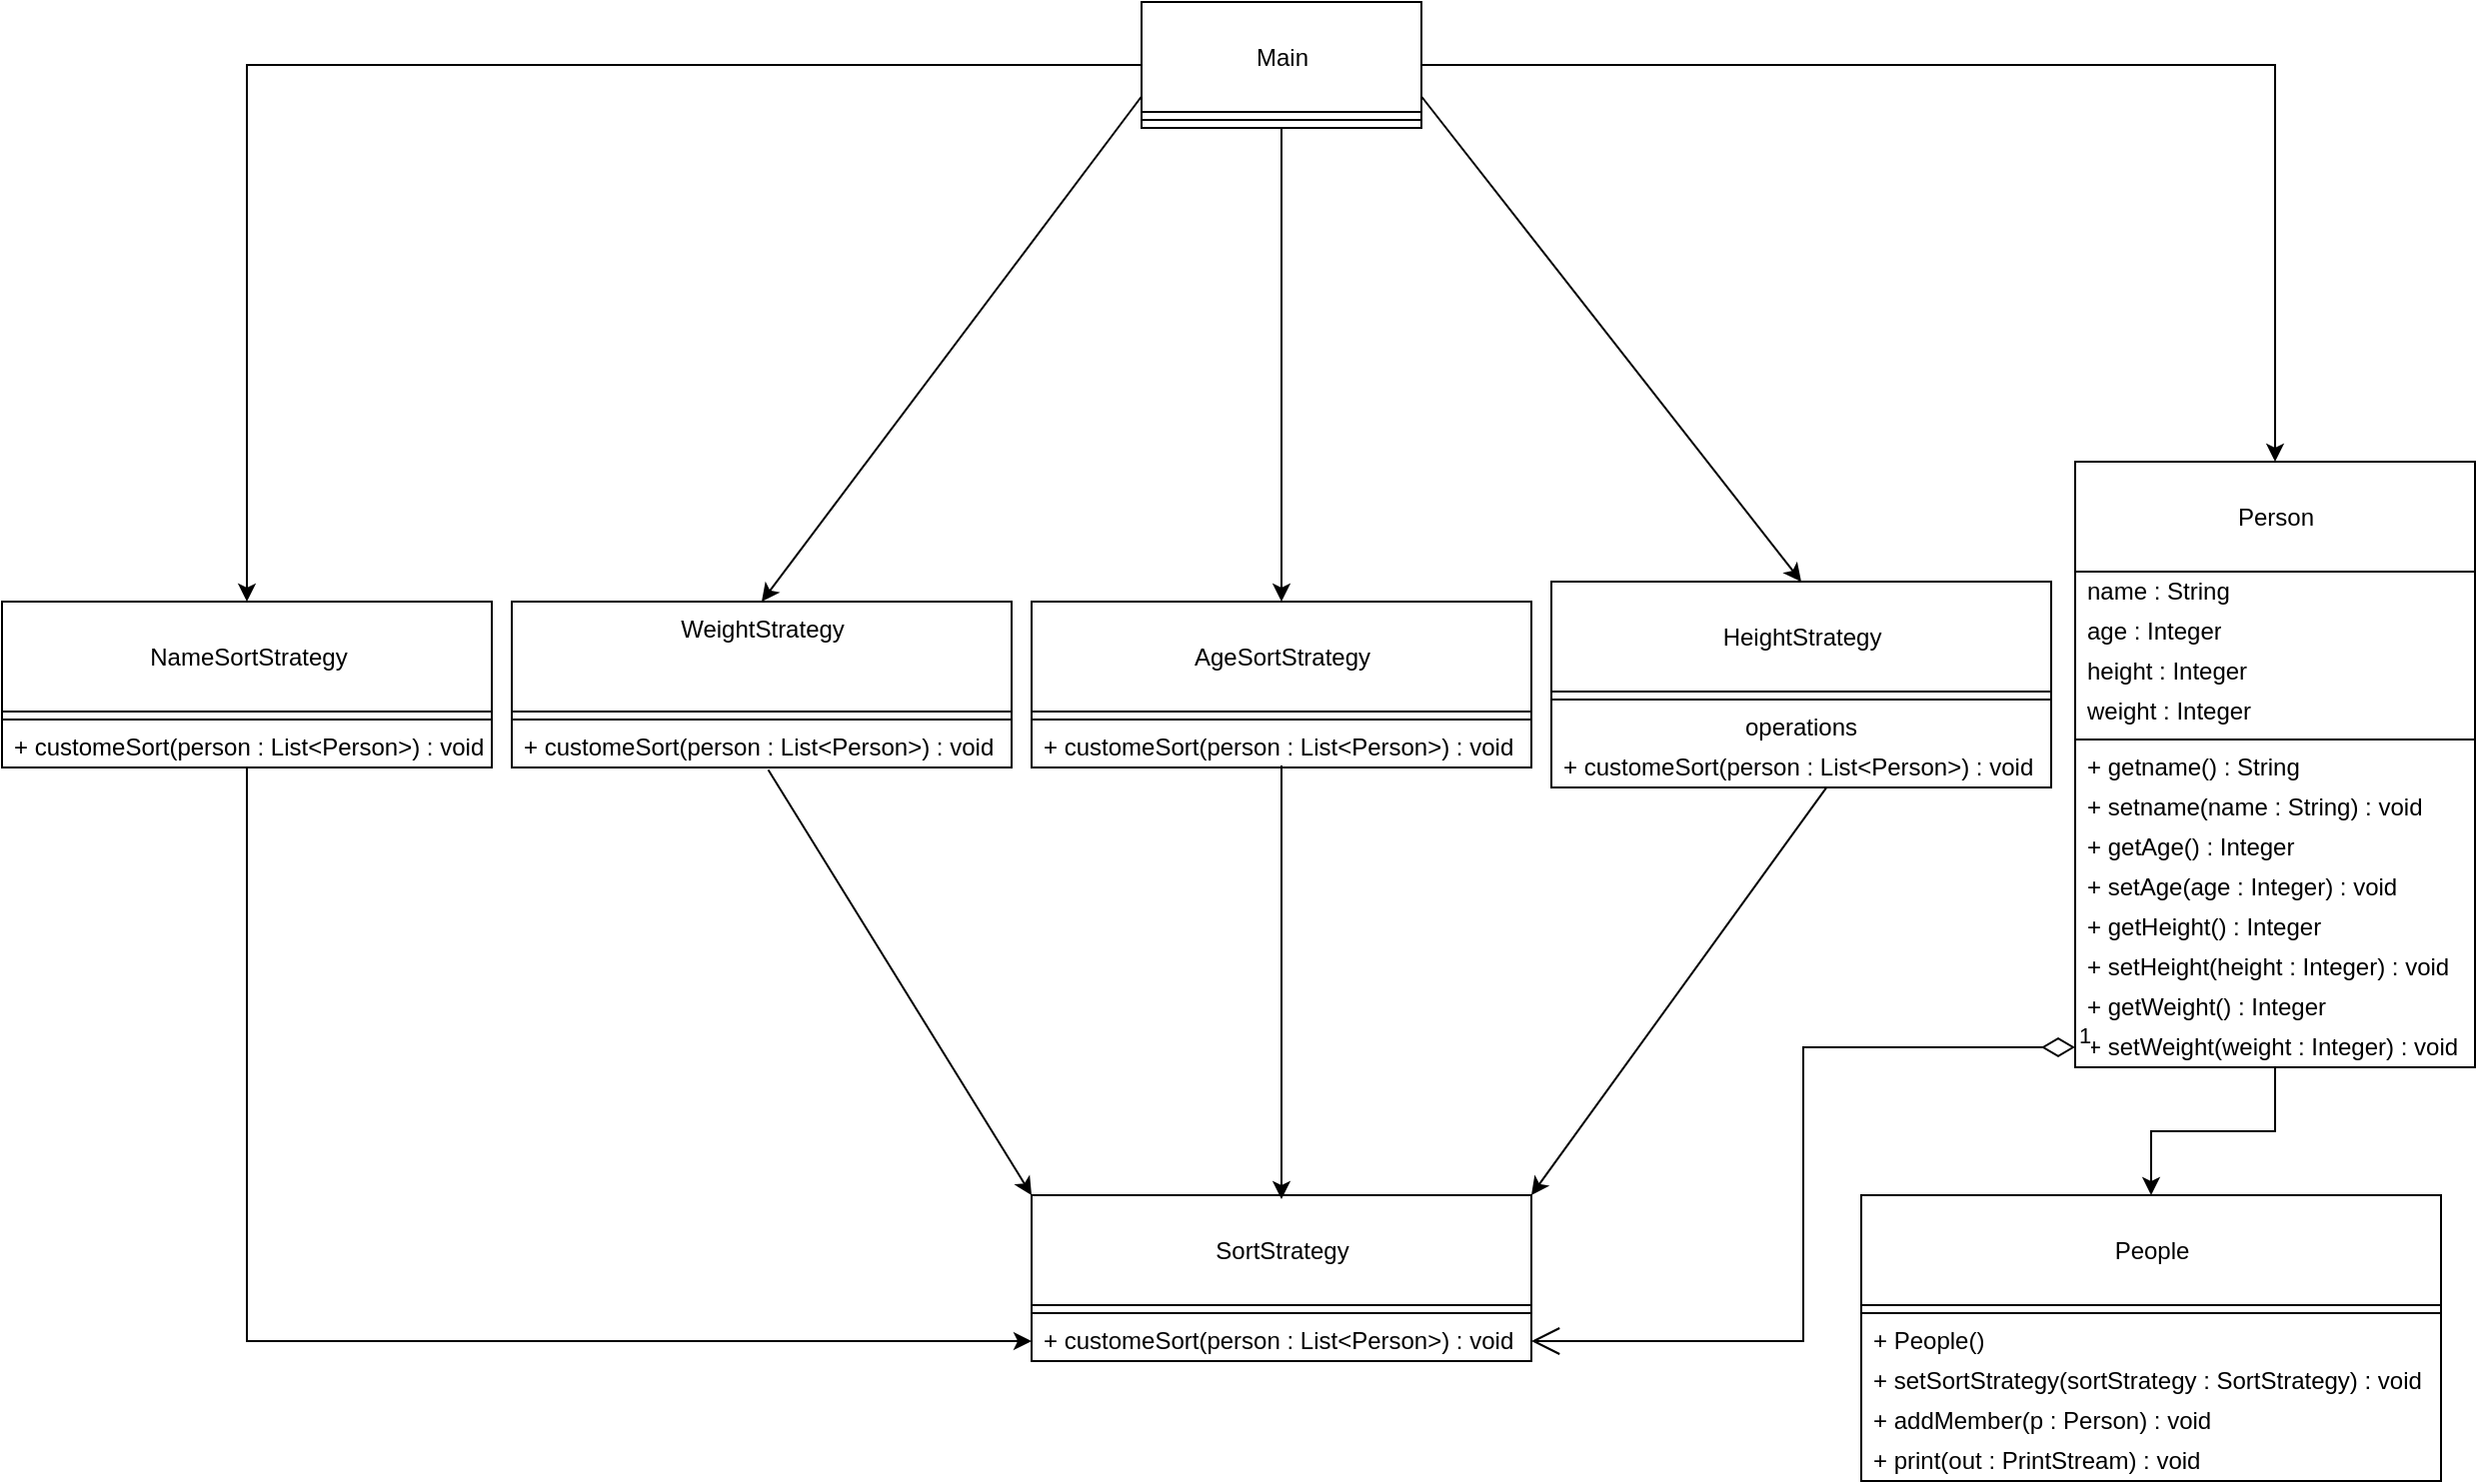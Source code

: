 <mxfile version="17.4.6" type="device"><diagram id="Dw5IVcibQmmpq7w3Q5rz" name="Page-1"><mxGraphModel dx="2873" dy="925" grid="1" gridSize="10" guides="1" tooltips="1" connect="1" arrows="1" fold="1" page="1" pageScale="1" pageWidth="1200" pageHeight="1920" math="0" shadow="0"><root><mxCell id="0"/><mxCell id="1" parent="0"/><mxCell id="lprnqKCC2EomnJfQSD4K-40" style="edgeStyle=orthogonalEdgeStyle;rounded=0;orthogonalLoop=1;jettySize=auto;html=1;entryX=0.5;entryY=0;entryDx=0;entryDy=0;" parent="1" source="lprnqKCC2EomnJfQSD4K-1" target="lprnqKCC2EomnJfQSD4K-17" edge="1"><mxGeometry relative="1" as="geometry"/></mxCell><mxCell id="lprnqKCC2EomnJfQSD4K-67" style="edgeStyle=orthogonalEdgeStyle;rounded=0;orthogonalLoop=1;jettySize=auto;html=1;" parent="1" source="lprnqKCC2EomnJfQSD4K-1" target="lprnqKCC2EomnJfQSD4K-59" edge="1"><mxGeometry relative="1" as="geometry"/></mxCell><mxCell id="lprnqKCC2EomnJfQSD4K-1" value="&lt;br&gt;Main" style="swimlane;fontStyle=0;align=center;verticalAlign=top;childLayout=stackLayout;horizontal=1;startSize=55;horizontalStack=0;resizeParent=1;resizeParentMax=0;resizeLast=0;collapsible=0;marginBottom=0;html=1;" parent="1" vertex="1"><mxGeometry x="-70" y="100" width="140" height="63" as="geometry"/></mxCell><mxCell id="lprnqKCC2EomnJfQSD4K-6" value="" style="line;strokeWidth=1;fillColor=none;align=left;verticalAlign=middle;spacingTop=-1;spacingLeft=3;spacingRight=3;rotatable=0;labelPosition=right;points=[];portConstraint=eastwest;" parent="lprnqKCC2EomnJfQSD4K-1" vertex="1"><mxGeometry y="55" width="140" height="8" as="geometry"/></mxCell><mxCell id="lprnqKCC2EomnJfQSD4K-9" value="&lt;br&gt;HeightStrategy" style="swimlane;fontStyle=0;align=center;verticalAlign=top;childLayout=stackLayout;horizontal=1;startSize=55;horizontalStack=0;resizeParent=1;resizeParentMax=0;resizeLast=0;collapsible=0;marginBottom=0;html=1;" parent="1" vertex="1"><mxGeometry x="135" y="390" width="250" height="103" as="geometry"/></mxCell><mxCell id="lprnqKCC2EomnJfQSD4K-14" value="" style="line;strokeWidth=1;fillColor=none;align=left;verticalAlign=middle;spacingTop=-1;spacingLeft=3;spacingRight=3;rotatable=0;labelPosition=right;points=[];portConstraint=eastwest;" parent="lprnqKCC2EomnJfQSD4K-9" vertex="1"><mxGeometry y="55" width="250" height="8" as="geometry"/></mxCell><mxCell id="lprnqKCC2EomnJfQSD4K-15" value="operations" style="text;html=1;strokeColor=none;fillColor=none;align=center;verticalAlign=middle;spacingLeft=4;spacingRight=4;overflow=hidden;rotatable=0;points=[[0,0.5],[1,0.5]];portConstraint=eastwest;" parent="lprnqKCC2EomnJfQSD4K-9" vertex="1"><mxGeometry y="63" width="250" height="20" as="geometry"/></mxCell><mxCell id="lprnqKCC2EomnJfQSD4K-16" value="+ customeSort(person : List&amp;lt;Person&amp;gt;) : void" style="text;html=1;strokeColor=none;fillColor=none;align=left;verticalAlign=middle;spacingLeft=4;spacingRight=4;overflow=hidden;rotatable=0;points=[[0,0.5],[1,0.5]];portConstraint=eastwest;" parent="lprnqKCC2EomnJfQSD4K-9" vertex="1"><mxGeometry y="83" width="250" height="20" as="geometry"/></mxCell><mxCell id="lprnqKCC2EomnJfQSD4K-100" style="edgeStyle=orthogonalEdgeStyle;rounded=0;orthogonalLoop=1;jettySize=auto;html=1;entryX=0.5;entryY=0;entryDx=0;entryDy=0;" parent="1" source="lprnqKCC2EomnJfQSD4K-17" target="lprnqKCC2EomnJfQSD4K-90" edge="1"><mxGeometry relative="1" as="geometry"/></mxCell><mxCell id="lprnqKCC2EomnJfQSD4K-17" value="&lt;br&gt;Person" style="swimlane;fontStyle=0;align=center;verticalAlign=top;childLayout=stackLayout;horizontal=1;startSize=55;horizontalStack=0;resizeParent=1;resizeParentMax=0;resizeLast=0;collapsible=0;marginBottom=0;html=1;" parent="1" vertex="1"><mxGeometry x="397" y="330" width="200" height="303" as="geometry"/></mxCell><mxCell id="lprnqKCC2EomnJfQSD4K-19" value="&lt;span style=&quot;text-align: center&quot;&gt;name : String&lt;/span&gt;" style="text;html=1;strokeColor=none;fillColor=none;align=left;verticalAlign=middle;spacingLeft=4;spacingRight=4;overflow=hidden;rotatable=0;points=[[0,0.5],[1,0.5]];portConstraint=eastwest;" parent="lprnqKCC2EomnJfQSD4K-17" vertex="1"><mxGeometry y="55" width="200" height="20" as="geometry"/></mxCell><mxCell id="lprnqKCC2EomnJfQSD4K-26" value="&lt;span style=&quot;text-align: center&quot;&gt;age : Integer&lt;/span&gt;" style="text;html=1;strokeColor=none;fillColor=none;align=left;verticalAlign=middle;spacingLeft=4;spacingRight=4;overflow=hidden;rotatable=0;points=[[0,0.5],[1,0.5]];portConstraint=eastwest;" parent="lprnqKCC2EomnJfQSD4K-17" vertex="1"><mxGeometry y="75" width="200" height="20" as="geometry"/></mxCell><mxCell id="lprnqKCC2EomnJfQSD4K-27" value="&lt;span style=&quot;text-align: center&quot;&gt;height : Integer&lt;/span&gt;" style="text;html=1;strokeColor=none;fillColor=none;align=left;verticalAlign=middle;spacingLeft=4;spacingRight=4;overflow=hidden;rotatable=0;points=[[0,0.5],[1,0.5]];portConstraint=eastwest;" parent="lprnqKCC2EomnJfQSD4K-17" vertex="1"><mxGeometry y="95" width="200" height="20" as="geometry"/></mxCell><mxCell id="lprnqKCC2EomnJfQSD4K-28" value="&lt;span style=&quot;text-align: center&quot;&gt;weight : Integer&lt;/span&gt;" style="text;html=1;strokeColor=none;fillColor=none;align=left;verticalAlign=middle;spacingLeft=4;spacingRight=4;overflow=hidden;rotatable=0;points=[[0,0.5],[1,0.5]];portConstraint=eastwest;" parent="lprnqKCC2EomnJfQSD4K-17" vertex="1"><mxGeometry y="115" width="200" height="20" as="geometry"/></mxCell><mxCell id="lprnqKCC2EomnJfQSD4K-22" value="" style="line;strokeWidth=1;fillColor=none;align=left;verticalAlign=middle;spacingTop=-1;spacingLeft=3;spacingRight=3;rotatable=0;labelPosition=right;points=[];portConstraint=eastwest;" parent="lprnqKCC2EomnJfQSD4K-17" vertex="1"><mxGeometry y="135" width="200" height="8" as="geometry"/></mxCell><mxCell id="lprnqKCC2EomnJfQSD4K-29" value="&lt;span style=&quot;text-align: center&quot;&gt;+ getname() : String&lt;/span&gt;" style="text;html=1;strokeColor=none;fillColor=none;align=left;verticalAlign=middle;spacingLeft=4;spacingRight=4;overflow=hidden;rotatable=0;points=[[0,0.5],[1,0.5]];portConstraint=eastwest;" parent="lprnqKCC2EomnJfQSD4K-17" vertex="1"><mxGeometry y="143" width="200" height="20" as="geometry"/></mxCell><mxCell id="lprnqKCC2EomnJfQSD4K-30" value="&lt;span style=&quot;text-align: center&quot;&gt;+ setname(name : String) : void&lt;/span&gt;" style="text;html=1;strokeColor=none;fillColor=none;align=left;verticalAlign=middle;spacingLeft=4;spacingRight=4;overflow=hidden;rotatable=0;points=[[0,0.5],[1,0.5]];portConstraint=eastwest;" parent="lprnqKCC2EomnJfQSD4K-17" vertex="1"><mxGeometry y="163" width="200" height="20" as="geometry"/></mxCell><mxCell id="lprnqKCC2EomnJfQSD4K-32" value="+ getAge() : Integer" style="text;html=1;strokeColor=none;fillColor=none;align=left;verticalAlign=middle;spacingLeft=4;spacingRight=4;overflow=hidden;rotatable=0;points=[[0,0.5],[1,0.5]];portConstraint=eastwest;" parent="lprnqKCC2EomnJfQSD4K-17" vertex="1"><mxGeometry y="183" width="200" height="20" as="geometry"/></mxCell><mxCell id="lprnqKCC2EomnJfQSD4K-33" value="+ setAge(age : Integer) : void" style="text;html=1;strokeColor=none;fillColor=none;align=left;verticalAlign=middle;spacingLeft=4;spacingRight=4;overflow=hidden;rotatable=0;points=[[0,0.5],[1,0.5]];portConstraint=eastwest;" parent="lprnqKCC2EomnJfQSD4K-17" vertex="1"><mxGeometry y="203" width="200" height="20" as="geometry"/></mxCell><mxCell id="lprnqKCC2EomnJfQSD4K-36" value="+ getHeight() : Integer" style="text;html=1;strokeColor=none;fillColor=none;align=left;verticalAlign=middle;spacingLeft=4;spacingRight=4;overflow=hidden;rotatable=0;points=[[0,0.5],[1,0.5]];portConstraint=eastwest;" parent="lprnqKCC2EomnJfQSD4K-17" vertex="1"><mxGeometry y="223" width="200" height="20" as="geometry"/></mxCell><mxCell id="lprnqKCC2EomnJfQSD4K-37" value="+ setHeight(height : Integer) : void" style="text;html=1;strokeColor=none;fillColor=none;align=left;verticalAlign=middle;spacingLeft=4;spacingRight=4;overflow=hidden;rotatable=0;points=[[0,0.5],[1,0.5]];portConstraint=eastwest;" parent="lprnqKCC2EomnJfQSD4K-17" vertex="1"><mxGeometry y="243" width="200" height="20" as="geometry"/></mxCell><mxCell id="lprnqKCC2EomnJfQSD4K-38" value="+ getWeight() : Integer" style="text;html=1;strokeColor=none;fillColor=none;align=left;verticalAlign=middle;spacingLeft=4;spacingRight=4;overflow=hidden;rotatable=0;points=[[0,0.5],[1,0.5]];portConstraint=eastwest;" parent="lprnqKCC2EomnJfQSD4K-17" vertex="1"><mxGeometry y="263" width="200" height="20" as="geometry"/></mxCell><mxCell id="lprnqKCC2EomnJfQSD4K-39" value="+ setWeight(weight : Integer) : void" style="text;html=1;strokeColor=none;fillColor=none;align=left;verticalAlign=middle;spacingLeft=4;spacingRight=4;overflow=hidden;rotatable=0;points=[[0,0.5],[1,0.5]];portConstraint=eastwest;" parent="lprnqKCC2EomnJfQSD4K-17" vertex="1"><mxGeometry y="283" width="200" height="20" as="geometry"/></mxCell><mxCell id="lprnqKCC2EomnJfQSD4K-41" value="&lt;br&gt;AgeSortStrategy" style="swimlane;fontStyle=0;align=center;verticalAlign=top;childLayout=stackLayout;horizontal=1;startSize=55;horizontalStack=0;resizeParent=1;resizeParentMax=0;resizeLast=0;collapsible=0;marginBottom=0;html=1;" parent="1" vertex="1"><mxGeometry x="-125" y="400" width="250" height="83" as="geometry"/></mxCell><mxCell id="lprnqKCC2EomnJfQSD4K-46" value="" style="line;strokeWidth=1;fillColor=none;align=left;verticalAlign=middle;spacingTop=-1;spacingLeft=3;spacingRight=3;rotatable=0;labelPosition=right;points=[];portConstraint=eastwest;" parent="lprnqKCC2EomnJfQSD4K-41" vertex="1"><mxGeometry y="55" width="250" height="8" as="geometry"/></mxCell><mxCell id="lprnqKCC2EomnJfQSD4K-34" value="+ customeSort(person : List&amp;lt;Person&amp;gt;) : void" style="text;html=1;strokeColor=none;fillColor=none;align=left;verticalAlign=middle;spacingLeft=4;spacingRight=4;overflow=hidden;rotatable=0;points=[[0,0.5],[1,0.5]];portConstraint=eastwest;" parent="lprnqKCC2EomnJfQSD4K-41" vertex="1"><mxGeometry y="63" width="250" height="20" as="geometry"/></mxCell><mxCell id="lprnqKCC2EomnJfQSD4K-51" value="WeightStrategy" style="swimlane;fontStyle=0;align=center;verticalAlign=top;childLayout=stackLayout;horizontal=1;startSize=55;horizontalStack=0;resizeParent=1;resizeParentMax=0;resizeLast=0;collapsible=0;marginBottom=0;html=1;" parent="1" vertex="1"><mxGeometry x="-385" y="400" width="250" height="83" as="geometry"/></mxCell><mxCell id="lprnqKCC2EomnJfQSD4K-56" value="" style="line;strokeWidth=1;fillColor=none;align=left;verticalAlign=middle;spacingTop=-1;spacingLeft=3;spacingRight=3;rotatable=0;labelPosition=right;points=[];portConstraint=eastwest;" parent="lprnqKCC2EomnJfQSD4K-51" vertex="1"><mxGeometry y="55" width="250" height="8" as="geometry"/></mxCell><mxCell id="lprnqKCC2EomnJfQSD4K-49" value="+ customeSort(person : List&amp;lt;Person&amp;gt;) : void" style="text;html=1;strokeColor=none;fillColor=none;align=left;verticalAlign=middle;spacingLeft=4;spacingRight=4;overflow=hidden;rotatable=0;points=[[0,0.5],[1,0.5]];portConstraint=eastwest;" parent="lprnqKCC2EomnJfQSD4K-51" vertex="1"><mxGeometry y="63" width="250" height="20" as="geometry"/></mxCell><mxCell id="lprnqKCC2EomnJfQSD4K-83" style="edgeStyle=orthogonalEdgeStyle;rounded=0;orthogonalLoop=1;jettySize=auto;html=1;entryX=0;entryY=0.5;entryDx=0;entryDy=0;" parent="1" source="lprnqKCC2EomnJfQSD4K-59" target="lprnqKCC2EomnJfQSD4K-81" edge="1"><mxGeometry relative="1" as="geometry"/></mxCell><mxCell id="lprnqKCC2EomnJfQSD4K-59" value="&lt;br&gt;NameSortStrategy" style="swimlane;fontStyle=0;align=center;verticalAlign=top;childLayout=stackLayout;horizontal=1;startSize=55;horizontalStack=0;resizeParent=1;resizeParentMax=0;resizeLast=0;collapsible=0;marginBottom=0;html=1;" parent="1" vertex="1"><mxGeometry x="-640" y="400" width="245" height="83" as="geometry"/></mxCell><mxCell id="lprnqKCC2EomnJfQSD4K-64" value="" style="line;strokeWidth=1;fillColor=none;align=left;verticalAlign=middle;spacingTop=-1;spacingLeft=3;spacingRight=3;rotatable=0;labelPosition=right;points=[];portConstraint=eastwest;" parent="lprnqKCC2EomnJfQSD4K-59" vertex="1"><mxGeometry y="55" width="245" height="8" as="geometry"/></mxCell><mxCell id="lprnqKCC2EomnJfQSD4K-50" value="+ customeSort(person : List&amp;lt;Person&amp;gt;) : void" style="text;html=1;strokeColor=none;fillColor=none;align=left;verticalAlign=middle;spacingLeft=4;spacingRight=4;overflow=hidden;rotatable=0;points=[[0,0.5],[1,0.5]];portConstraint=eastwest;" parent="lprnqKCC2EomnJfQSD4K-59" vertex="1"><mxGeometry y="63" width="245" height="20" as="geometry"/></mxCell><mxCell id="lprnqKCC2EomnJfQSD4K-68" value="" style="endArrow=classic;html=1;rounded=0;exitX=0;exitY=0.75;exitDx=0;exitDy=0;entryX=0.5;entryY=0;entryDx=0;entryDy=0;" parent="1" source="lprnqKCC2EomnJfQSD4K-1" target="lprnqKCC2EomnJfQSD4K-51" edge="1"><mxGeometry width="50" height="50" relative="1" as="geometry"><mxPoint x="-10" y="450" as="sourcePoint"/><mxPoint x="40" y="400" as="targetPoint"/></mxGeometry></mxCell><mxCell id="lprnqKCC2EomnJfQSD4K-69" value="" style="endArrow=classic;html=1;rounded=0;exitX=0.5;exitY=1;exitDx=0;exitDy=0;entryX=0.5;entryY=0;entryDx=0;entryDy=0;" parent="1" source="lprnqKCC2EomnJfQSD4K-1" target="lprnqKCC2EomnJfQSD4K-41" edge="1"><mxGeometry width="50" height="50" relative="1" as="geometry"><mxPoint x="-10" y="450" as="sourcePoint"/><mxPoint x="40" y="400" as="targetPoint"/></mxGeometry></mxCell><mxCell id="lprnqKCC2EomnJfQSD4K-70" value="" style="endArrow=classic;html=1;rounded=0;exitX=1;exitY=0.75;exitDx=0;exitDy=0;entryX=0.5;entryY=0;entryDx=0;entryDy=0;" parent="1" source="lprnqKCC2EomnJfQSD4K-1" target="lprnqKCC2EomnJfQSD4K-9" edge="1"><mxGeometry width="50" height="50" relative="1" as="geometry"><mxPoint x="-10" y="450" as="sourcePoint"/><mxPoint x="40" y="400" as="targetPoint"/></mxGeometry></mxCell><mxCell id="lprnqKCC2EomnJfQSD4K-71" value="&lt;br&gt;SortStrategy" style="swimlane;fontStyle=0;align=center;verticalAlign=top;childLayout=stackLayout;horizontal=1;startSize=55;horizontalStack=0;resizeParent=1;resizeParentMax=0;resizeLast=0;collapsible=0;marginBottom=0;html=1;" parent="1" vertex="1"><mxGeometry x="-125" y="697" width="250" height="83" as="geometry"/></mxCell><mxCell id="lprnqKCC2EomnJfQSD4K-76" value="" style="line;strokeWidth=1;fillColor=none;align=left;verticalAlign=middle;spacingTop=-1;spacingLeft=3;spacingRight=3;rotatable=0;labelPosition=right;points=[];portConstraint=eastwest;" parent="lprnqKCC2EomnJfQSD4K-71" vertex="1"><mxGeometry y="55" width="250" height="8" as="geometry"/></mxCell><mxCell id="lprnqKCC2EomnJfQSD4K-81" value="+ customeSort(person : List&amp;lt;Person&amp;gt;) : void" style="text;html=1;strokeColor=none;fillColor=none;align=left;verticalAlign=middle;spacingLeft=4;spacingRight=4;overflow=hidden;rotatable=0;points=[[0,0.5],[1,0.5]];portConstraint=eastwest;" parent="lprnqKCC2EomnJfQSD4K-71" vertex="1"><mxGeometry y="63" width="250" height="20" as="geometry"/></mxCell><mxCell id="lprnqKCC2EomnJfQSD4K-82" value="" style="endArrow=classic;html=1;rounded=0;entryX=0.5;entryY=0;entryDx=0;entryDy=0;" parent="1" edge="1"><mxGeometry width="50" height="50" relative="1" as="geometry"><mxPoint y="482" as="sourcePoint"/><mxPoint y="699" as="targetPoint"/></mxGeometry></mxCell><mxCell id="lprnqKCC2EomnJfQSD4K-86" value="" style="endArrow=classic;html=1;rounded=0;exitX=0.513;exitY=1.055;exitDx=0;exitDy=0;exitPerimeter=0;entryX=0;entryY=0;entryDx=0;entryDy=0;" parent="1" source="lprnqKCC2EomnJfQSD4K-49" target="lprnqKCC2EomnJfQSD4K-71" edge="1"><mxGeometry width="50" height="50" relative="1" as="geometry"><mxPoint x="-60" y="640" as="sourcePoint"/><mxPoint x="-10" y="590" as="targetPoint"/></mxGeometry></mxCell><mxCell id="lprnqKCC2EomnJfQSD4K-87" value="" style="endArrow=classic;html=1;rounded=0;exitX=0.55;exitY=1.009;exitDx=0;exitDy=0;exitPerimeter=0;entryX=1;entryY=0;entryDx=0;entryDy=0;" parent="1" source="lprnqKCC2EomnJfQSD4K-16" target="lprnqKCC2EomnJfQSD4K-71" edge="1"><mxGeometry width="50" height="50" relative="1" as="geometry"><mxPoint x="-60" y="640" as="sourcePoint"/><mxPoint x="-10" y="590" as="targetPoint"/></mxGeometry></mxCell><mxCell id="lprnqKCC2EomnJfQSD4K-88" value="1" style="endArrow=open;html=1;endSize=12;startArrow=diamondThin;startSize=14;startFill=0;edgeStyle=orthogonalEdgeStyle;align=left;verticalAlign=bottom;rounded=0;entryX=1;entryY=0.5;entryDx=0;entryDy=0;" parent="1" source="lprnqKCC2EomnJfQSD4K-39" target="lprnqKCC2EomnJfQSD4K-81" edge="1"><mxGeometry x="-1" y="3" relative="1" as="geometry"><mxPoint x="-110" y="620" as="sourcePoint"/><mxPoint x="50" y="620" as="targetPoint"/></mxGeometry></mxCell><mxCell id="lprnqKCC2EomnJfQSD4K-90" value="&lt;br&gt;People" style="swimlane;fontStyle=0;align=center;verticalAlign=top;childLayout=stackLayout;horizontal=1;startSize=55;horizontalStack=0;resizeParent=1;resizeParentMax=0;resizeLast=0;collapsible=0;marginBottom=0;html=1;" parent="1" vertex="1"><mxGeometry x="290" y="697" width="290" height="143" as="geometry"/></mxCell><mxCell id="lprnqKCC2EomnJfQSD4K-95" value="" style="line;strokeWidth=1;fillColor=none;align=left;verticalAlign=middle;spacingTop=-1;spacingLeft=3;spacingRight=3;rotatable=0;labelPosition=right;points=[];portConstraint=eastwest;" parent="lprnqKCC2EomnJfQSD4K-90" vertex="1"><mxGeometry y="55" width="290" height="8" as="geometry"/></mxCell><mxCell id="lprnqKCC2EomnJfQSD4K-98" value="+ People()" style="text;html=1;strokeColor=none;fillColor=none;align=left;verticalAlign=middle;spacingLeft=4;spacingRight=4;overflow=hidden;rotatable=0;points=[[0,0.5],[1,0.5]];portConstraint=eastwest;" parent="lprnqKCC2EomnJfQSD4K-90" vertex="1"><mxGeometry y="63" width="290" height="20" as="geometry"/></mxCell><mxCell id="lprnqKCC2EomnJfQSD4K-35" value="+ setSortStrategy(sortStrategy : SortStrategy) : void" style="text;html=1;strokeColor=none;fillColor=none;align=left;verticalAlign=middle;spacingLeft=4;spacingRight=4;overflow=hidden;rotatable=0;points=[[0,0.5],[1,0.5]];portConstraint=eastwest;" parent="lprnqKCC2EomnJfQSD4K-90" vertex="1"><mxGeometry y="83" width="290" height="20" as="geometry"/></mxCell><mxCell id="lprnqKCC2EomnJfQSD4K-80" value="+ addMember(p : Person) : void" style="text;html=1;strokeColor=none;fillColor=none;align=left;verticalAlign=middle;spacingLeft=4;spacingRight=4;overflow=hidden;rotatable=0;points=[[0,0.5],[1,0.5]];portConstraint=eastwest;" parent="lprnqKCC2EomnJfQSD4K-90" vertex="1"><mxGeometry y="103" width="290" height="20" as="geometry"/></mxCell><mxCell id="lprnqKCC2EomnJfQSD4K-79" value="+ print(out : PrintStream) : void" style="text;html=1;strokeColor=none;fillColor=none;align=left;verticalAlign=middle;spacingLeft=4;spacingRight=4;overflow=hidden;rotatable=0;points=[[0,0.5],[1,0.5]];portConstraint=eastwest;" parent="lprnqKCC2EomnJfQSD4K-90" vertex="1"><mxGeometry y="123" width="290" height="20" as="geometry"/></mxCell></root></mxGraphModel></diagram></mxfile>